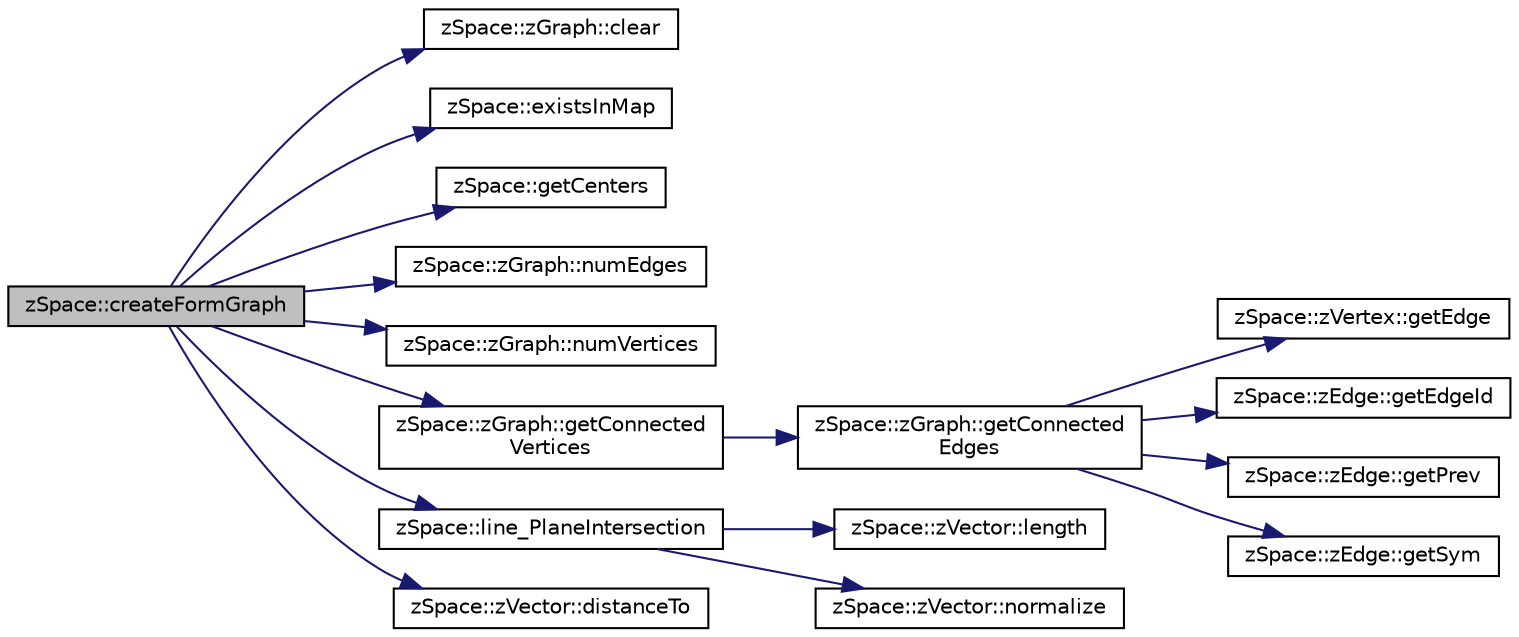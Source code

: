 digraph "zSpace::createFormGraph"
{
 // LATEX_PDF_SIZE
  edge [fontname="Helvetica",fontsize="10",labelfontname="Helvetica",labelfontsize="10"];
  node [fontname="Helvetica",fontsize="10",shape=record];
  rankdir="LR";
  Node59 [label="zSpace::createFormGraph",height=0.2,width=0.4,color="black", fillcolor="grey75", style="filled", fontcolor="black",tooltip="This method creates the center line graph based on the input volume meshes."];
  Node59 -> Node60 [color="midnightblue",fontsize="10",style="solid",fontname="Helvetica"];
  Node60 [label="zSpace::zGraph::clear",height=0.2,width=0.4,color="black", fillcolor="white", style="filled",URL="$classz_space_1_1z_graph.html#a09aebba335e165ea1392ba7b79145407",tooltip="This method clears the memory used by the mesh."];
  Node59 -> Node61 [color="midnightblue",fontsize="10",style="solid",fontname="Helvetica"];
  Node61 [label="zSpace::existsInMap",height=0.2,width=0.4,color="black", fillcolor="white", style="filled",URL="$group__z_core_utilities.html#gaa8375b752d259554eef39b2c7985fa14",tooltip="This method checks if the input hashkey exists in the map."];
  Node59 -> Node62 [color="midnightblue",fontsize="10",style="solid",fontname="Helvetica"];
  Node62 [label="zSpace::getCenters",height=0.2,width=0.4,color="black", fillcolor="white", style="filled",URL="$group__z_graph_mesh_utilities.html#ga150a761e741dcc8e927aba87cc016de3",tooltip="This method computes the centers of a all edges or faces of a zGraph/zMesh."];
  Node59 -> Node63 [color="midnightblue",fontsize="10",style="solid",fontname="Helvetica"];
  Node63 [label="zSpace::zGraph::numEdges",height=0.2,width=0.4,color="black", fillcolor="white", style="filled",URL="$classz_space_1_1z_graph.html#a0c062c1592a7264cbf11f652edb25f92",tooltip="This method returns the number of half edges in the graph or mesh."];
  Node59 -> Node64 [color="midnightblue",fontsize="10",style="solid",fontname="Helvetica"];
  Node64 [label="zSpace::zGraph::numVertices",height=0.2,width=0.4,color="black", fillcolor="white", style="filled",URL="$classz_space_1_1z_graph.html#a32a9a23b93c41033485543e0768e7f6a",tooltip="This method returns the number of vertices in the graph or mesh."];
  Node59 -> Node65 [color="midnightblue",fontsize="10",style="solid",fontname="Helvetica"];
  Node65 [label="zSpace::zGraph::getConnected\lVertices",height=0.2,width=0.4,color="black", fillcolor="white", style="filled",URL="$classz_space_1_1z_graph.html#a75a017ecad7ec54a9fdc207b163a0972",tooltip="This method gets the vertices connected to input zVertex."];
  Node65 -> Node66 [color="midnightblue",fontsize="10",style="solid",fontname="Helvetica"];
  Node66 [label="zSpace::zGraph::getConnected\lEdges",height=0.2,width=0.4,color="black", fillcolor="white", style="filled",URL="$classz_space_1_1z_graph.html#ab623e9a3bfc70e1f140b911cb0645bd2",tooltip="This method gets the edges connected to input zVertex or zEdge."];
  Node66 -> Node67 [color="midnightblue",fontsize="10",style="solid",fontname="Helvetica"];
  Node67 [label="zSpace::zVertex::getEdge",height=0.2,width=0.4,color="black", fillcolor="white", style="filled",URL="$classz_space_1_1z_vertex.html#a7d187864963f642666b8c3bcfecee6e9",tooltip="This method returns the associated edge of current zVertex."];
  Node66 -> Node68 [color="midnightblue",fontsize="10",style="solid",fontname="Helvetica"];
  Node68 [label="zSpace::zEdge::getEdgeId",height=0.2,width=0.4,color="black", fillcolor="white", style="filled",URL="$classz_space_1_1z_edge.html#acd6947ccba055fa6c31d6d386fe68e12",tooltip="This method returns the edgeId of current zEdge."];
  Node66 -> Node69 [color="midnightblue",fontsize="10",style="solid",fontname="Helvetica"];
  Node69 [label="zSpace::zEdge::getPrev",height=0.2,width=0.4,color="black", fillcolor="white", style="filled",URL="$classz_space_1_1z_edge.html#a01d9d153f7c5ec381474e815384f7d30",tooltip="This method returns the previous edge of current zEdge."];
  Node66 -> Node70 [color="midnightblue",fontsize="10",style="solid",fontname="Helvetica"];
  Node70 [label="zSpace::zEdge::getSym",height=0.2,width=0.4,color="black", fillcolor="white", style="filled",URL="$classz_space_1_1z_edge.html#a461679ac74cc371ad32e94092848f536",tooltip="This method returns the symmetry edge of current zEdge."];
  Node59 -> Node71 [color="midnightblue",fontsize="10",style="solid",fontname="Helvetica"];
  Node71 [label="zSpace::line_PlaneIntersection",height=0.2,width=0.4,color="black", fillcolor="white", style="filled",URL="$group__z_vector_matrix_utilities.html#ga398dc6bba5cc5ca9eed7a45255548bf8",tooltip="This method returns the intersection of two lines which is point."];
  Node71 -> Node72 [color="midnightblue",fontsize="10",style="solid",fontname="Helvetica"];
  Node72 [label="zSpace::zVector::length",height=0.2,width=0.4,color="black", fillcolor="white", style="filled",URL="$classz_space_1_1z_vector.html#aa3e1fd350f48b30428f95e716a4e3400",tooltip="This method returns the magnitude/length of the zVector."];
  Node71 -> Node73 [color="midnightblue",fontsize="10",style="solid",fontname="Helvetica"];
  Node73 [label="zSpace::zVector::normalize",height=0.2,width=0.4,color="black", fillcolor="white", style="filled",URL="$classz_space_1_1z_vector.html#a27d075d5055bb92ddfe63fae4010339b",tooltip="This method normalizes the vector to unit length."];
  Node59 -> Node74 [color="midnightblue",fontsize="10",style="solid",fontname="Helvetica"];
  Node74 [label="zSpace::zVector::distanceTo",height=0.2,width=0.4,color="black", fillcolor="white", style="filled",URL="$classz_space_1_1z_vector.html#a3b19c952aec086d743e8bfadaa45cdca",tooltip="This method returns the distance between the current zVector and input zVector."];
}
